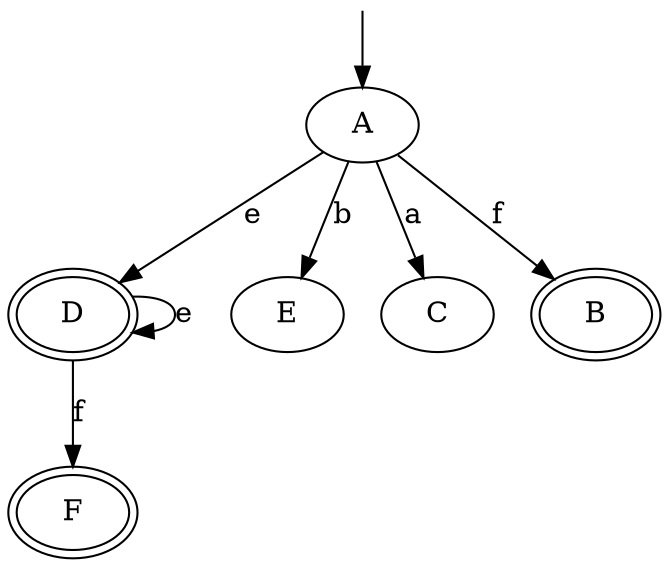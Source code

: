 digraph {
    0 [peripheries=2,  label = "D" ]
    1 [peripheries=2, peripheries=2,  label = "F" ]
    2 [ label = "A" ]
    3 [ label = "E" ]
    4 [ label = "C" ]
    5 [peripheries=2,  label = "B" ]
    0 -> 0 [ label = "e" ]
    0 -> 1 [ label = "f" ]
    2 -> 3 [ label = "b" ]
    2 -> 0 [ label = "e" ]
    2 -> 4 [ label = "a" ]
    2 -> 5 [ label = "f" ]
"" [style=invisible, width=0, height=0];
"" -> 2;
}
